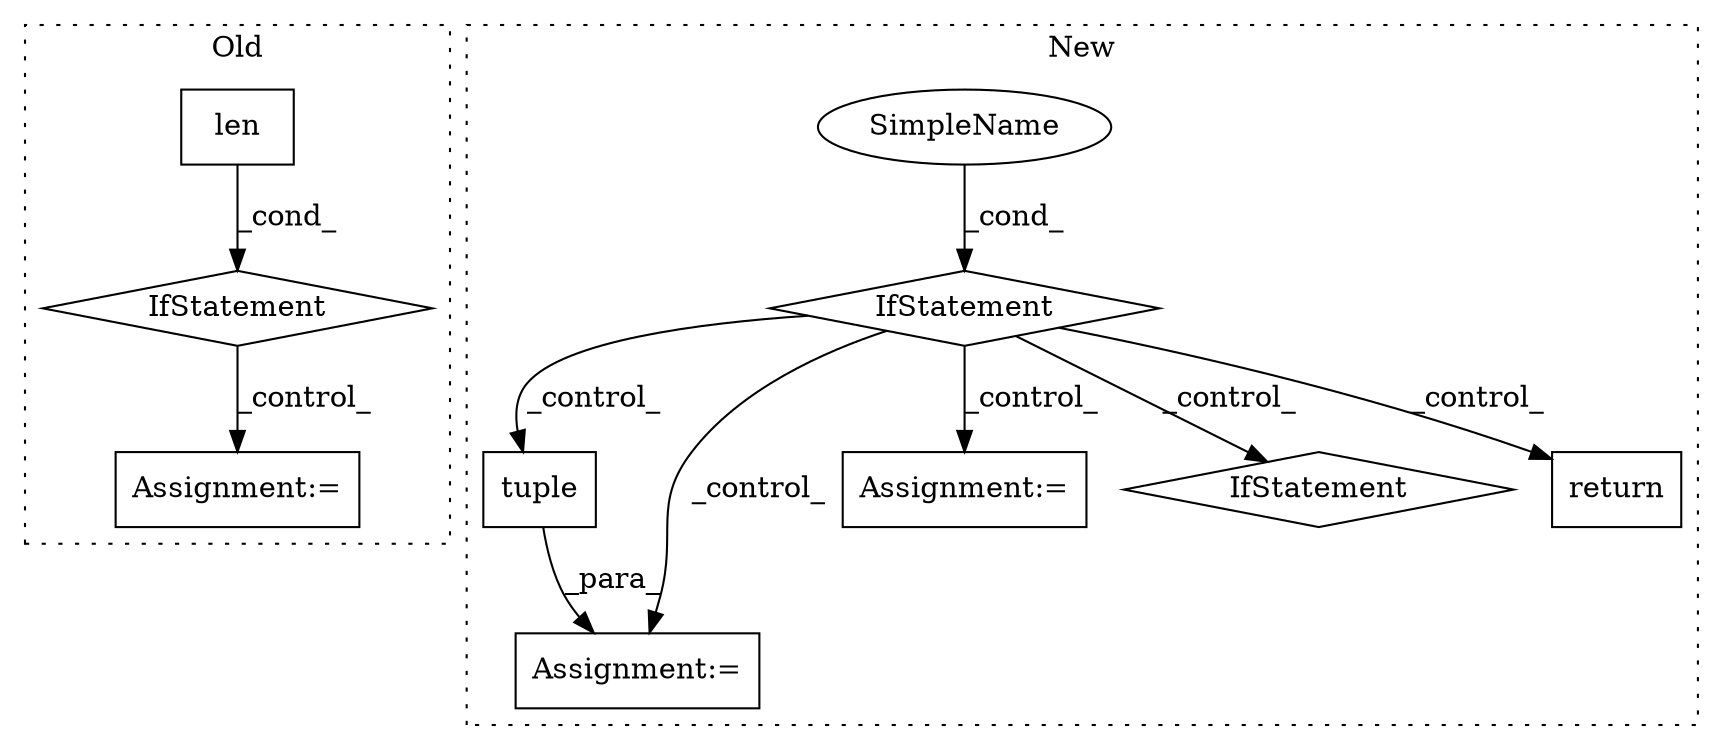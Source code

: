 digraph G {
subgraph cluster0 {
1 [label="len" a="32" s="6142,6152" l="4,1" shape="box"];
7 [label="IfStatement" a="25" s="6138,6153" l="4,2" shape="diamond"];
8 [label="Assignment:=" a="7" s="6249" l="1" shape="box"];
label = "Old";
style="dotted";
}
subgraph cluster1 {
2 [label="tuple" a="32" s="6593,6752" l="15,-3" shape="box"];
3 [label="Assignment:=" a="7" s="6591" l="2" shape="box"];
4 [label="SimpleName" a="42" s="" l="" shape="ellipse"];
5 [label="Assignment:=" a="7" s="6265" l="1" shape="box"];
6 [label="IfStatement" a="25" s="6675" l="71" shape="diamond"];
9 [label="return" a="41" s="6196" l="14" shape="box"];
10 [label="IfStatement" a="25" s="6177,6186" l="4,2" shape="diamond"];
label = "New";
style="dotted";
}
1 -> 7 [label="_cond_"];
2 -> 3 [label="_para_"];
4 -> 10 [label="_cond_"];
7 -> 8 [label="_control_"];
10 -> 5 [label="_control_"];
10 -> 2 [label="_control_"];
10 -> 9 [label="_control_"];
10 -> 6 [label="_control_"];
10 -> 3 [label="_control_"];
}